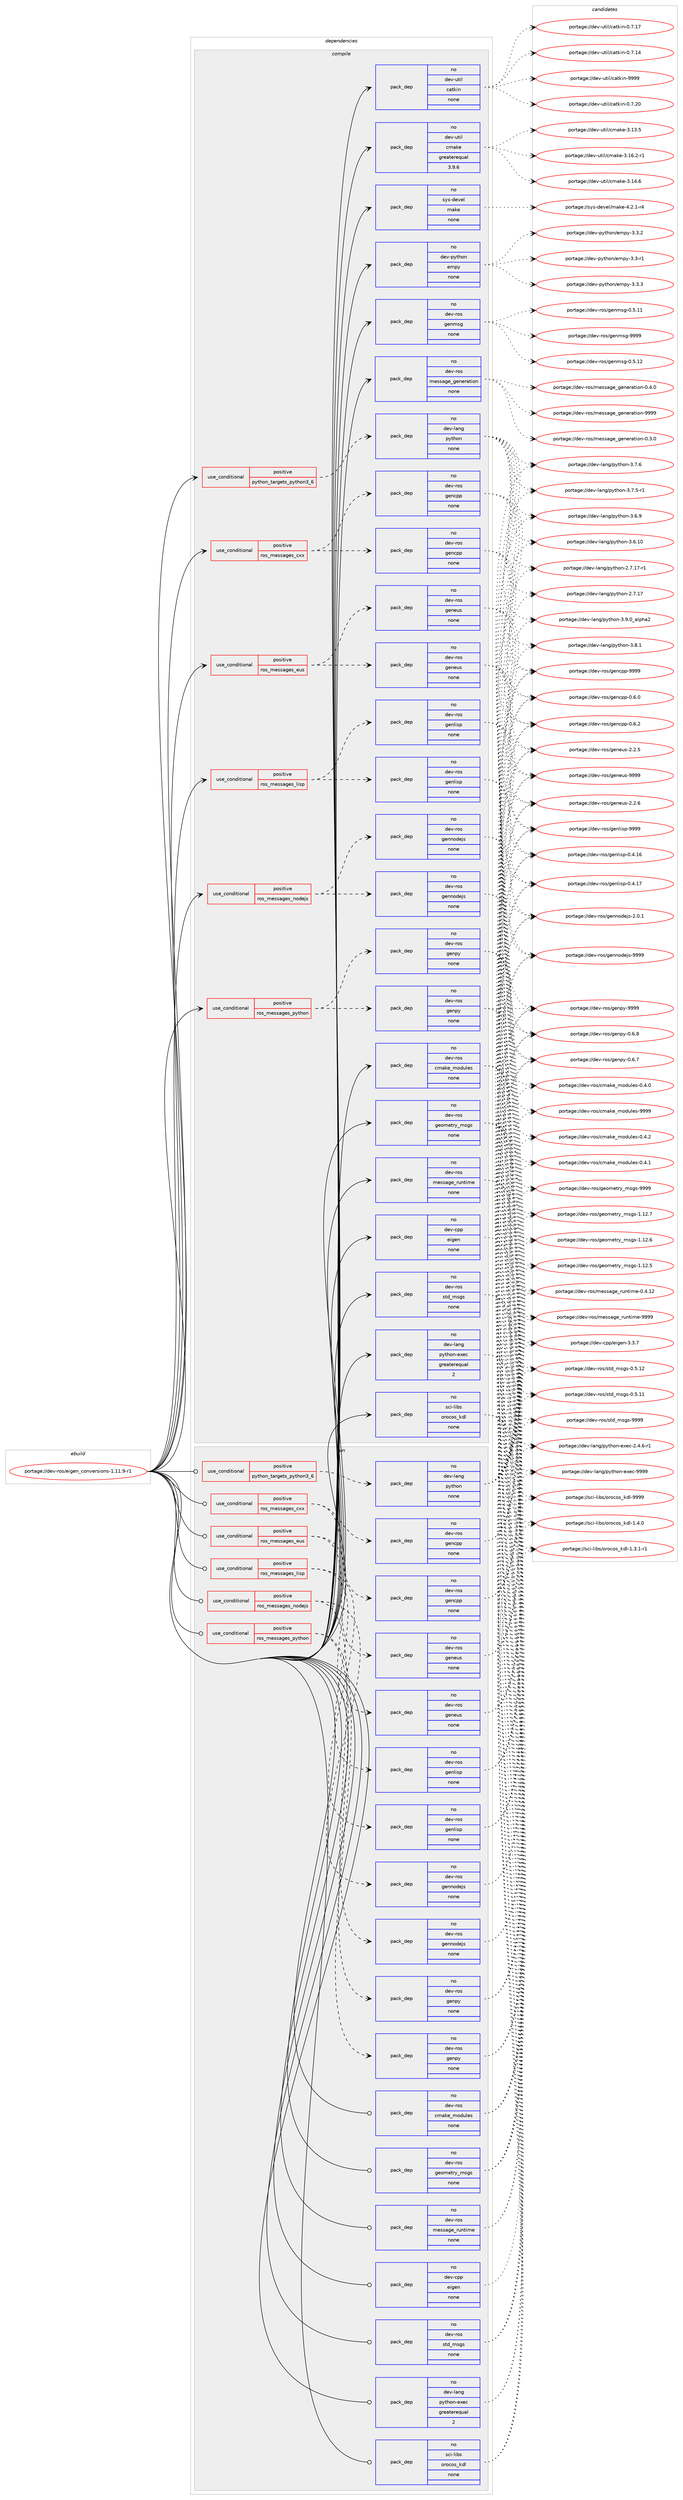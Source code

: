 digraph prolog {

# *************
# Graph options
# *************

newrank=true;
concentrate=true;
compound=true;
graph [rankdir=LR,fontname=Helvetica,fontsize=10,ranksep=1.5];#, ranksep=2.5, nodesep=0.2];
edge  [arrowhead=vee];
node  [fontname=Helvetica,fontsize=10];

# **********
# The ebuild
# **********

subgraph cluster_leftcol {
color=gray;
rank=same;
label=<<i>ebuild</i>>;
id [label="portage://dev-ros/eigen_conversions-1.11.9-r1", color=red, width=4, href="../dev-ros/eigen_conversions-1.11.9-r1.svg"];
}

# ****************
# The dependencies
# ****************

subgraph cluster_midcol {
color=gray;
label=<<i>dependencies</i>>;
subgraph cluster_compile {
fillcolor="#eeeeee";
style=filled;
label=<<i>compile</i>>;
subgraph cond100921 {
dependency405179 [label=<<TABLE BORDER="0" CELLBORDER="1" CELLSPACING="0" CELLPADDING="4"><TR><TD ROWSPAN="3" CELLPADDING="10">use_conditional</TD></TR><TR><TD>positive</TD></TR><TR><TD>python_targets_python3_6</TD></TR></TABLE>>, shape=none, color=red];
subgraph pack299405 {
dependency405180 [label=<<TABLE BORDER="0" CELLBORDER="1" CELLSPACING="0" CELLPADDING="4" WIDTH="220"><TR><TD ROWSPAN="6" CELLPADDING="30">pack_dep</TD></TR><TR><TD WIDTH="110">no</TD></TR><TR><TD>dev-lang</TD></TR><TR><TD>python</TD></TR><TR><TD>none</TD></TR><TR><TD></TD></TR></TABLE>>, shape=none, color=blue];
}
dependency405179:e -> dependency405180:w [weight=20,style="dashed",arrowhead="vee"];
}
id:e -> dependency405179:w [weight=20,style="solid",arrowhead="vee"];
subgraph cond100922 {
dependency405181 [label=<<TABLE BORDER="0" CELLBORDER="1" CELLSPACING="0" CELLPADDING="4"><TR><TD ROWSPAN="3" CELLPADDING="10">use_conditional</TD></TR><TR><TD>positive</TD></TR><TR><TD>ros_messages_cxx</TD></TR></TABLE>>, shape=none, color=red];
subgraph pack299406 {
dependency405182 [label=<<TABLE BORDER="0" CELLBORDER="1" CELLSPACING="0" CELLPADDING="4" WIDTH="220"><TR><TD ROWSPAN="6" CELLPADDING="30">pack_dep</TD></TR><TR><TD WIDTH="110">no</TD></TR><TR><TD>dev-ros</TD></TR><TR><TD>gencpp</TD></TR><TR><TD>none</TD></TR><TR><TD></TD></TR></TABLE>>, shape=none, color=blue];
}
dependency405181:e -> dependency405182:w [weight=20,style="dashed",arrowhead="vee"];
subgraph pack299407 {
dependency405183 [label=<<TABLE BORDER="0" CELLBORDER="1" CELLSPACING="0" CELLPADDING="4" WIDTH="220"><TR><TD ROWSPAN="6" CELLPADDING="30">pack_dep</TD></TR><TR><TD WIDTH="110">no</TD></TR><TR><TD>dev-ros</TD></TR><TR><TD>gencpp</TD></TR><TR><TD>none</TD></TR><TR><TD></TD></TR></TABLE>>, shape=none, color=blue];
}
dependency405181:e -> dependency405183:w [weight=20,style="dashed",arrowhead="vee"];
}
id:e -> dependency405181:w [weight=20,style="solid",arrowhead="vee"];
subgraph cond100923 {
dependency405184 [label=<<TABLE BORDER="0" CELLBORDER="1" CELLSPACING="0" CELLPADDING="4"><TR><TD ROWSPAN="3" CELLPADDING="10">use_conditional</TD></TR><TR><TD>positive</TD></TR><TR><TD>ros_messages_eus</TD></TR></TABLE>>, shape=none, color=red];
subgraph pack299408 {
dependency405185 [label=<<TABLE BORDER="0" CELLBORDER="1" CELLSPACING="0" CELLPADDING="4" WIDTH="220"><TR><TD ROWSPAN="6" CELLPADDING="30">pack_dep</TD></TR><TR><TD WIDTH="110">no</TD></TR><TR><TD>dev-ros</TD></TR><TR><TD>geneus</TD></TR><TR><TD>none</TD></TR><TR><TD></TD></TR></TABLE>>, shape=none, color=blue];
}
dependency405184:e -> dependency405185:w [weight=20,style="dashed",arrowhead="vee"];
subgraph pack299409 {
dependency405186 [label=<<TABLE BORDER="0" CELLBORDER="1" CELLSPACING="0" CELLPADDING="4" WIDTH="220"><TR><TD ROWSPAN="6" CELLPADDING="30">pack_dep</TD></TR><TR><TD WIDTH="110">no</TD></TR><TR><TD>dev-ros</TD></TR><TR><TD>geneus</TD></TR><TR><TD>none</TD></TR><TR><TD></TD></TR></TABLE>>, shape=none, color=blue];
}
dependency405184:e -> dependency405186:w [weight=20,style="dashed",arrowhead="vee"];
}
id:e -> dependency405184:w [weight=20,style="solid",arrowhead="vee"];
subgraph cond100924 {
dependency405187 [label=<<TABLE BORDER="0" CELLBORDER="1" CELLSPACING="0" CELLPADDING="4"><TR><TD ROWSPAN="3" CELLPADDING="10">use_conditional</TD></TR><TR><TD>positive</TD></TR><TR><TD>ros_messages_lisp</TD></TR></TABLE>>, shape=none, color=red];
subgraph pack299410 {
dependency405188 [label=<<TABLE BORDER="0" CELLBORDER="1" CELLSPACING="0" CELLPADDING="4" WIDTH="220"><TR><TD ROWSPAN="6" CELLPADDING="30">pack_dep</TD></TR><TR><TD WIDTH="110">no</TD></TR><TR><TD>dev-ros</TD></TR><TR><TD>genlisp</TD></TR><TR><TD>none</TD></TR><TR><TD></TD></TR></TABLE>>, shape=none, color=blue];
}
dependency405187:e -> dependency405188:w [weight=20,style="dashed",arrowhead="vee"];
subgraph pack299411 {
dependency405189 [label=<<TABLE BORDER="0" CELLBORDER="1" CELLSPACING="0" CELLPADDING="4" WIDTH="220"><TR><TD ROWSPAN="6" CELLPADDING="30">pack_dep</TD></TR><TR><TD WIDTH="110">no</TD></TR><TR><TD>dev-ros</TD></TR><TR><TD>genlisp</TD></TR><TR><TD>none</TD></TR><TR><TD></TD></TR></TABLE>>, shape=none, color=blue];
}
dependency405187:e -> dependency405189:w [weight=20,style="dashed",arrowhead="vee"];
}
id:e -> dependency405187:w [weight=20,style="solid",arrowhead="vee"];
subgraph cond100925 {
dependency405190 [label=<<TABLE BORDER="0" CELLBORDER="1" CELLSPACING="0" CELLPADDING="4"><TR><TD ROWSPAN="3" CELLPADDING="10">use_conditional</TD></TR><TR><TD>positive</TD></TR><TR><TD>ros_messages_nodejs</TD></TR></TABLE>>, shape=none, color=red];
subgraph pack299412 {
dependency405191 [label=<<TABLE BORDER="0" CELLBORDER="1" CELLSPACING="0" CELLPADDING="4" WIDTH="220"><TR><TD ROWSPAN="6" CELLPADDING="30">pack_dep</TD></TR><TR><TD WIDTH="110">no</TD></TR><TR><TD>dev-ros</TD></TR><TR><TD>gennodejs</TD></TR><TR><TD>none</TD></TR><TR><TD></TD></TR></TABLE>>, shape=none, color=blue];
}
dependency405190:e -> dependency405191:w [weight=20,style="dashed",arrowhead="vee"];
subgraph pack299413 {
dependency405192 [label=<<TABLE BORDER="0" CELLBORDER="1" CELLSPACING="0" CELLPADDING="4" WIDTH="220"><TR><TD ROWSPAN="6" CELLPADDING="30">pack_dep</TD></TR><TR><TD WIDTH="110">no</TD></TR><TR><TD>dev-ros</TD></TR><TR><TD>gennodejs</TD></TR><TR><TD>none</TD></TR><TR><TD></TD></TR></TABLE>>, shape=none, color=blue];
}
dependency405190:e -> dependency405192:w [weight=20,style="dashed",arrowhead="vee"];
}
id:e -> dependency405190:w [weight=20,style="solid",arrowhead="vee"];
subgraph cond100926 {
dependency405193 [label=<<TABLE BORDER="0" CELLBORDER="1" CELLSPACING="0" CELLPADDING="4"><TR><TD ROWSPAN="3" CELLPADDING="10">use_conditional</TD></TR><TR><TD>positive</TD></TR><TR><TD>ros_messages_python</TD></TR></TABLE>>, shape=none, color=red];
subgraph pack299414 {
dependency405194 [label=<<TABLE BORDER="0" CELLBORDER="1" CELLSPACING="0" CELLPADDING="4" WIDTH="220"><TR><TD ROWSPAN="6" CELLPADDING="30">pack_dep</TD></TR><TR><TD WIDTH="110">no</TD></TR><TR><TD>dev-ros</TD></TR><TR><TD>genpy</TD></TR><TR><TD>none</TD></TR><TR><TD></TD></TR></TABLE>>, shape=none, color=blue];
}
dependency405193:e -> dependency405194:w [weight=20,style="dashed",arrowhead="vee"];
subgraph pack299415 {
dependency405195 [label=<<TABLE BORDER="0" CELLBORDER="1" CELLSPACING="0" CELLPADDING="4" WIDTH="220"><TR><TD ROWSPAN="6" CELLPADDING="30">pack_dep</TD></TR><TR><TD WIDTH="110">no</TD></TR><TR><TD>dev-ros</TD></TR><TR><TD>genpy</TD></TR><TR><TD>none</TD></TR><TR><TD></TD></TR></TABLE>>, shape=none, color=blue];
}
dependency405193:e -> dependency405195:w [weight=20,style="dashed",arrowhead="vee"];
}
id:e -> dependency405193:w [weight=20,style="solid",arrowhead="vee"];
subgraph pack299416 {
dependency405196 [label=<<TABLE BORDER="0" CELLBORDER="1" CELLSPACING="0" CELLPADDING="4" WIDTH="220"><TR><TD ROWSPAN="6" CELLPADDING="30">pack_dep</TD></TR><TR><TD WIDTH="110">no</TD></TR><TR><TD>dev-cpp</TD></TR><TR><TD>eigen</TD></TR><TR><TD>none</TD></TR><TR><TD></TD></TR></TABLE>>, shape=none, color=blue];
}
id:e -> dependency405196:w [weight=20,style="solid",arrowhead="vee"];
subgraph pack299417 {
dependency405197 [label=<<TABLE BORDER="0" CELLBORDER="1" CELLSPACING="0" CELLPADDING="4" WIDTH="220"><TR><TD ROWSPAN="6" CELLPADDING="30">pack_dep</TD></TR><TR><TD WIDTH="110">no</TD></TR><TR><TD>dev-lang</TD></TR><TR><TD>python-exec</TD></TR><TR><TD>greaterequal</TD></TR><TR><TD>2</TD></TR></TABLE>>, shape=none, color=blue];
}
id:e -> dependency405197:w [weight=20,style="solid",arrowhead="vee"];
subgraph pack299418 {
dependency405198 [label=<<TABLE BORDER="0" CELLBORDER="1" CELLSPACING="0" CELLPADDING="4" WIDTH="220"><TR><TD ROWSPAN="6" CELLPADDING="30">pack_dep</TD></TR><TR><TD WIDTH="110">no</TD></TR><TR><TD>dev-python</TD></TR><TR><TD>empy</TD></TR><TR><TD>none</TD></TR><TR><TD></TD></TR></TABLE>>, shape=none, color=blue];
}
id:e -> dependency405198:w [weight=20,style="solid",arrowhead="vee"];
subgraph pack299419 {
dependency405199 [label=<<TABLE BORDER="0" CELLBORDER="1" CELLSPACING="0" CELLPADDING="4" WIDTH="220"><TR><TD ROWSPAN="6" CELLPADDING="30">pack_dep</TD></TR><TR><TD WIDTH="110">no</TD></TR><TR><TD>dev-ros</TD></TR><TR><TD>cmake_modules</TD></TR><TR><TD>none</TD></TR><TR><TD></TD></TR></TABLE>>, shape=none, color=blue];
}
id:e -> dependency405199:w [weight=20,style="solid",arrowhead="vee"];
subgraph pack299420 {
dependency405200 [label=<<TABLE BORDER="0" CELLBORDER="1" CELLSPACING="0" CELLPADDING="4" WIDTH="220"><TR><TD ROWSPAN="6" CELLPADDING="30">pack_dep</TD></TR><TR><TD WIDTH="110">no</TD></TR><TR><TD>dev-ros</TD></TR><TR><TD>genmsg</TD></TR><TR><TD>none</TD></TR><TR><TD></TD></TR></TABLE>>, shape=none, color=blue];
}
id:e -> dependency405200:w [weight=20,style="solid",arrowhead="vee"];
subgraph pack299421 {
dependency405201 [label=<<TABLE BORDER="0" CELLBORDER="1" CELLSPACING="0" CELLPADDING="4" WIDTH="220"><TR><TD ROWSPAN="6" CELLPADDING="30">pack_dep</TD></TR><TR><TD WIDTH="110">no</TD></TR><TR><TD>dev-ros</TD></TR><TR><TD>geometry_msgs</TD></TR><TR><TD>none</TD></TR><TR><TD></TD></TR></TABLE>>, shape=none, color=blue];
}
id:e -> dependency405201:w [weight=20,style="solid",arrowhead="vee"];
subgraph pack299422 {
dependency405202 [label=<<TABLE BORDER="0" CELLBORDER="1" CELLSPACING="0" CELLPADDING="4" WIDTH="220"><TR><TD ROWSPAN="6" CELLPADDING="30">pack_dep</TD></TR><TR><TD WIDTH="110">no</TD></TR><TR><TD>dev-ros</TD></TR><TR><TD>message_generation</TD></TR><TR><TD>none</TD></TR><TR><TD></TD></TR></TABLE>>, shape=none, color=blue];
}
id:e -> dependency405202:w [weight=20,style="solid",arrowhead="vee"];
subgraph pack299423 {
dependency405203 [label=<<TABLE BORDER="0" CELLBORDER="1" CELLSPACING="0" CELLPADDING="4" WIDTH="220"><TR><TD ROWSPAN="6" CELLPADDING="30">pack_dep</TD></TR><TR><TD WIDTH="110">no</TD></TR><TR><TD>dev-ros</TD></TR><TR><TD>message_runtime</TD></TR><TR><TD>none</TD></TR><TR><TD></TD></TR></TABLE>>, shape=none, color=blue];
}
id:e -> dependency405203:w [weight=20,style="solid",arrowhead="vee"];
subgraph pack299424 {
dependency405204 [label=<<TABLE BORDER="0" CELLBORDER="1" CELLSPACING="0" CELLPADDING="4" WIDTH="220"><TR><TD ROWSPAN="6" CELLPADDING="30">pack_dep</TD></TR><TR><TD WIDTH="110">no</TD></TR><TR><TD>dev-ros</TD></TR><TR><TD>std_msgs</TD></TR><TR><TD>none</TD></TR><TR><TD></TD></TR></TABLE>>, shape=none, color=blue];
}
id:e -> dependency405204:w [weight=20,style="solid",arrowhead="vee"];
subgraph pack299425 {
dependency405205 [label=<<TABLE BORDER="0" CELLBORDER="1" CELLSPACING="0" CELLPADDING="4" WIDTH="220"><TR><TD ROWSPAN="6" CELLPADDING="30">pack_dep</TD></TR><TR><TD WIDTH="110">no</TD></TR><TR><TD>dev-util</TD></TR><TR><TD>catkin</TD></TR><TR><TD>none</TD></TR><TR><TD></TD></TR></TABLE>>, shape=none, color=blue];
}
id:e -> dependency405205:w [weight=20,style="solid",arrowhead="vee"];
subgraph pack299426 {
dependency405206 [label=<<TABLE BORDER="0" CELLBORDER="1" CELLSPACING="0" CELLPADDING="4" WIDTH="220"><TR><TD ROWSPAN="6" CELLPADDING="30">pack_dep</TD></TR><TR><TD WIDTH="110">no</TD></TR><TR><TD>dev-util</TD></TR><TR><TD>cmake</TD></TR><TR><TD>greaterequal</TD></TR><TR><TD>3.9.6</TD></TR></TABLE>>, shape=none, color=blue];
}
id:e -> dependency405206:w [weight=20,style="solid",arrowhead="vee"];
subgraph pack299427 {
dependency405207 [label=<<TABLE BORDER="0" CELLBORDER="1" CELLSPACING="0" CELLPADDING="4" WIDTH="220"><TR><TD ROWSPAN="6" CELLPADDING="30">pack_dep</TD></TR><TR><TD WIDTH="110">no</TD></TR><TR><TD>sci-libs</TD></TR><TR><TD>orocos_kdl</TD></TR><TR><TD>none</TD></TR><TR><TD></TD></TR></TABLE>>, shape=none, color=blue];
}
id:e -> dependency405207:w [weight=20,style="solid",arrowhead="vee"];
subgraph pack299428 {
dependency405208 [label=<<TABLE BORDER="0" CELLBORDER="1" CELLSPACING="0" CELLPADDING="4" WIDTH="220"><TR><TD ROWSPAN="6" CELLPADDING="30">pack_dep</TD></TR><TR><TD WIDTH="110">no</TD></TR><TR><TD>sys-devel</TD></TR><TR><TD>make</TD></TR><TR><TD>none</TD></TR><TR><TD></TD></TR></TABLE>>, shape=none, color=blue];
}
id:e -> dependency405208:w [weight=20,style="solid",arrowhead="vee"];
}
subgraph cluster_compileandrun {
fillcolor="#eeeeee";
style=filled;
label=<<i>compile and run</i>>;
}
subgraph cluster_run {
fillcolor="#eeeeee";
style=filled;
label=<<i>run</i>>;
subgraph cond100927 {
dependency405209 [label=<<TABLE BORDER="0" CELLBORDER="1" CELLSPACING="0" CELLPADDING="4"><TR><TD ROWSPAN="3" CELLPADDING="10">use_conditional</TD></TR><TR><TD>positive</TD></TR><TR><TD>python_targets_python3_6</TD></TR></TABLE>>, shape=none, color=red];
subgraph pack299429 {
dependency405210 [label=<<TABLE BORDER="0" CELLBORDER="1" CELLSPACING="0" CELLPADDING="4" WIDTH="220"><TR><TD ROWSPAN="6" CELLPADDING="30">pack_dep</TD></TR><TR><TD WIDTH="110">no</TD></TR><TR><TD>dev-lang</TD></TR><TR><TD>python</TD></TR><TR><TD>none</TD></TR><TR><TD></TD></TR></TABLE>>, shape=none, color=blue];
}
dependency405209:e -> dependency405210:w [weight=20,style="dashed",arrowhead="vee"];
}
id:e -> dependency405209:w [weight=20,style="solid",arrowhead="odot"];
subgraph cond100928 {
dependency405211 [label=<<TABLE BORDER="0" CELLBORDER="1" CELLSPACING="0" CELLPADDING="4"><TR><TD ROWSPAN="3" CELLPADDING="10">use_conditional</TD></TR><TR><TD>positive</TD></TR><TR><TD>ros_messages_cxx</TD></TR></TABLE>>, shape=none, color=red];
subgraph pack299430 {
dependency405212 [label=<<TABLE BORDER="0" CELLBORDER="1" CELLSPACING="0" CELLPADDING="4" WIDTH="220"><TR><TD ROWSPAN="6" CELLPADDING="30">pack_dep</TD></TR><TR><TD WIDTH="110">no</TD></TR><TR><TD>dev-ros</TD></TR><TR><TD>gencpp</TD></TR><TR><TD>none</TD></TR><TR><TD></TD></TR></TABLE>>, shape=none, color=blue];
}
dependency405211:e -> dependency405212:w [weight=20,style="dashed",arrowhead="vee"];
subgraph pack299431 {
dependency405213 [label=<<TABLE BORDER="0" CELLBORDER="1" CELLSPACING="0" CELLPADDING="4" WIDTH="220"><TR><TD ROWSPAN="6" CELLPADDING="30">pack_dep</TD></TR><TR><TD WIDTH="110">no</TD></TR><TR><TD>dev-ros</TD></TR><TR><TD>gencpp</TD></TR><TR><TD>none</TD></TR><TR><TD></TD></TR></TABLE>>, shape=none, color=blue];
}
dependency405211:e -> dependency405213:w [weight=20,style="dashed",arrowhead="vee"];
}
id:e -> dependency405211:w [weight=20,style="solid",arrowhead="odot"];
subgraph cond100929 {
dependency405214 [label=<<TABLE BORDER="0" CELLBORDER="1" CELLSPACING="0" CELLPADDING="4"><TR><TD ROWSPAN="3" CELLPADDING="10">use_conditional</TD></TR><TR><TD>positive</TD></TR><TR><TD>ros_messages_eus</TD></TR></TABLE>>, shape=none, color=red];
subgraph pack299432 {
dependency405215 [label=<<TABLE BORDER="0" CELLBORDER="1" CELLSPACING="0" CELLPADDING="4" WIDTH="220"><TR><TD ROWSPAN="6" CELLPADDING="30">pack_dep</TD></TR><TR><TD WIDTH="110">no</TD></TR><TR><TD>dev-ros</TD></TR><TR><TD>geneus</TD></TR><TR><TD>none</TD></TR><TR><TD></TD></TR></TABLE>>, shape=none, color=blue];
}
dependency405214:e -> dependency405215:w [weight=20,style="dashed",arrowhead="vee"];
subgraph pack299433 {
dependency405216 [label=<<TABLE BORDER="0" CELLBORDER="1" CELLSPACING="0" CELLPADDING="4" WIDTH="220"><TR><TD ROWSPAN="6" CELLPADDING="30">pack_dep</TD></TR><TR><TD WIDTH="110">no</TD></TR><TR><TD>dev-ros</TD></TR><TR><TD>geneus</TD></TR><TR><TD>none</TD></TR><TR><TD></TD></TR></TABLE>>, shape=none, color=blue];
}
dependency405214:e -> dependency405216:w [weight=20,style="dashed",arrowhead="vee"];
}
id:e -> dependency405214:w [weight=20,style="solid",arrowhead="odot"];
subgraph cond100930 {
dependency405217 [label=<<TABLE BORDER="0" CELLBORDER="1" CELLSPACING="0" CELLPADDING="4"><TR><TD ROWSPAN="3" CELLPADDING="10">use_conditional</TD></TR><TR><TD>positive</TD></TR><TR><TD>ros_messages_lisp</TD></TR></TABLE>>, shape=none, color=red];
subgraph pack299434 {
dependency405218 [label=<<TABLE BORDER="0" CELLBORDER="1" CELLSPACING="0" CELLPADDING="4" WIDTH="220"><TR><TD ROWSPAN="6" CELLPADDING="30">pack_dep</TD></TR><TR><TD WIDTH="110">no</TD></TR><TR><TD>dev-ros</TD></TR><TR><TD>genlisp</TD></TR><TR><TD>none</TD></TR><TR><TD></TD></TR></TABLE>>, shape=none, color=blue];
}
dependency405217:e -> dependency405218:w [weight=20,style="dashed",arrowhead="vee"];
subgraph pack299435 {
dependency405219 [label=<<TABLE BORDER="0" CELLBORDER="1" CELLSPACING="0" CELLPADDING="4" WIDTH="220"><TR><TD ROWSPAN="6" CELLPADDING="30">pack_dep</TD></TR><TR><TD WIDTH="110">no</TD></TR><TR><TD>dev-ros</TD></TR><TR><TD>genlisp</TD></TR><TR><TD>none</TD></TR><TR><TD></TD></TR></TABLE>>, shape=none, color=blue];
}
dependency405217:e -> dependency405219:w [weight=20,style="dashed",arrowhead="vee"];
}
id:e -> dependency405217:w [weight=20,style="solid",arrowhead="odot"];
subgraph cond100931 {
dependency405220 [label=<<TABLE BORDER="0" CELLBORDER="1" CELLSPACING="0" CELLPADDING="4"><TR><TD ROWSPAN="3" CELLPADDING="10">use_conditional</TD></TR><TR><TD>positive</TD></TR><TR><TD>ros_messages_nodejs</TD></TR></TABLE>>, shape=none, color=red];
subgraph pack299436 {
dependency405221 [label=<<TABLE BORDER="0" CELLBORDER="1" CELLSPACING="0" CELLPADDING="4" WIDTH="220"><TR><TD ROWSPAN="6" CELLPADDING="30">pack_dep</TD></TR><TR><TD WIDTH="110">no</TD></TR><TR><TD>dev-ros</TD></TR><TR><TD>gennodejs</TD></TR><TR><TD>none</TD></TR><TR><TD></TD></TR></TABLE>>, shape=none, color=blue];
}
dependency405220:e -> dependency405221:w [weight=20,style="dashed",arrowhead="vee"];
subgraph pack299437 {
dependency405222 [label=<<TABLE BORDER="0" CELLBORDER="1" CELLSPACING="0" CELLPADDING="4" WIDTH="220"><TR><TD ROWSPAN="6" CELLPADDING="30">pack_dep</TD></TR><TR><TD WIDTH="110">no</TD></TR><TR><TD>dev-ros</TD></TR><TR><TD>gennodejs</TD></TR><TR><TD>none</TD></TR><TR><TD></TD></TR></TABLE>>, shape=none, color=blue];
}
dependency405220:e -> dependency405222:w [weight=20,style="dashed",arrowhead="vee"];
}
id:e -> dependency405220:w [weight=20,style="solid",arrowhead="odot"];
subgraph cond100932 {
dependency405223 [label=<<TABLE BORDER="0" CELLBORDER="1" CELLSPACING="0" CELLPADDING="4"><TR><TD ROWSPAN="3" CELLPADDING="10">use_conditional</TD></TR><TR><TD>positive</TD></TR><TR><TD>ros_messages_python</TD></TR></TABLE>>, shape=none, color=red];
subgraph pack299438 {
dependency405224 [label=<<TABLE BORDER="0" CELLBORDER="1" CELLSPACING="0" CELLPADDING="4" WIDTH="220"><TR><TD ROWSPAN="6" CELLPADDING="30">pack_dep</TD></TR><TR><TD WIDTH="110">no</TD></TR><TR><TD>dev-ros</TD></TR><TR><TD>genpy</TD></TR><TR><TD>none</TD></TR><TR><TD></TD></TR></TABLE>>, shape=none, color=blue];
}
dependency405223:e -> dependency405224:w [weight=20,style="dashed",arrowhead="vee"];
subgraph pack299439 {
dependency405225 [label=<<TABLE BORDER="0" CELLBORDER="1" CELLSPACING="0" CELLPADDING="4" WIDTH="220"><TR><TD ROWSPAN="6" CELLPADDING="30">pack_dep</TD></TR><TR><TD WIDTH="110">no</TD></TR><TR><TD>dev-ros</TD></TR><TR><TD>genpy</TD></TR><TR><TD>none</TD></TR><TR><TD></TD></TR></TABLE>>, shape=none, color=blue];
}
dependency405223:e -> dependency405225:w [weight=20,style="dashed",arrowhead="vee"];
}
id:e -> dependency405223:w [weight=20,style="solid",arrowhead="odot"];
subgraph pack299440 {
dependency405226 [label=<<TABLE BORDER="0" CELLBORDER="1" CELLSPACING="0" CELLPADDING="4" WIDTH="220"><TR><TD ROWSPAN="6" CELLPADDING="30">pack_dep</TD></TR><TR><TD WIDTH="110">no</TD></TR><TR><TD>dev-cpp</TD></TR><TR><TD>eigen</TD></TR><TR><TD>none</TD></TR><TR><TD></TD></TR></TABLE>>, shape=none, color=blue];
}
id:e -> dependency405226:w [weight=20,style="solid",arrowhead="odot"];
subgraph pack299441 {
dependency405227 [label=<<TABLE BORDER="0" CELLBORDER="1" CELLSPACING="0" CELLPADDING="4" WIDTH="220"><TR><TD ROWSPAN="6" CELLPADDING="30">pack_dep</TD></TR><TR><TD WIDTH="110">no</TD></TR><TR><TD>dev-lang</TD></TR><TR><TD>python-exec</TD></TR><TR><TD>greaterequal</TD></TR><TR><TD>2</TD></TR></TABLE>>, shape=none, color=blue];
}
id:e -> dependency405227:w [weight=20,style="solid",arrowhead="odot"];
subgraph pack299442 {
dependency405228 [label=<<TABLE BORDER="0" CELLBORDER="1" CELLSPACING="0" CELLPADDING="4" WIDTH="220"><TR><TD ROWSPAN="6" CELLPADDING="30">pack_dep</TD></TR><TR><TD WIDTH="110">no</TD></TR><TR><TD>dev-ros</TD></TR><TR><TD>cmake_modules</TD></TR><TR><TD>none</TD></TR><TR><TD></TD></TR></TABLE>>, shape=none, color=blue];
}
id:e -> dependency405228:w [weight=20,style="solid",arrowhead="odot"];
subgraph pack299443 {
dependency405229 [label=<<TABLE BORDER="0" CELLBORDER="1" CELLSPACING="0" CELLPADDING="4" WIDTH="220"><TR><TD ROWSPAN="6" CELLPADDING="30">pack_dep</TD></TR><TR><TD WIDTH="110">no</TD></TR><TR><TD>dev-ros</TD></TR><TR><TD>geometry_msgs</TD></TR><TR><TD>none</TD></TR><TR><TD></TD></TR></TABLE>>, shape=none, color=blue];
}
id:e -> dependency405229:w [weight=20,style="solid",arrowhead="odot"];
subgraph pack299444 {
dependency405230 [label=<<TABLE BORDER="0" CELLBORDER="1" CELLSPACING="0" CELLPADDING="4" WIDTH="220"><TR><TD ROWSPAN="6" CELLPADDING="30">pack_dep</TD></TR><TR><TD WIDTH="110">no</TD></TR><TR><TD>dev-ros</TD></TR><TR><TD>message_runtime</TD></TR><TR><TD>none</TD></TR><TR><TD></TD></TR></TABLE>>, shape=none, color=blue];
}
id:e -> dependency405230:w [weight=20,style="solid",arrowhead="odot"];
subgraph pack299445 {
dependency405231 [label=<<TABLE BORDER="0" CELLBORDER="1" CELLSPACING="0" CELLPADDING="4" WIDTH="220"><TR><TD ROWSPAN="6" CELLPADDING="30">pack_dep</TD></TR><TR><TD WIDTH="110">no</TD></TR><TR><TD>dev-ros</TD></TR><TR><TD>std_msgs</TD></TR><TR><TD>none</TD></TR><TR><TD></TD></TR></TABLE>>, shape=none, color=blue];
}
id:e -> dependency405231:w [weight=20,style="solid",arrowhead="odot"];
subgraph pack299446 {
dependency405232 [label=<<TABLE BORDER="0" CELLBORDER="1" CELLSPACING="0" CELLPADDING="4" WIDTH="220"><TR><TD ROWSPAN="6" CELLPADDING="30">pack_dep</TD></TR><TR><TD WIDTH="110">no</TD></TR><TR><TD>sci-libs</TD></TR><TR><TD>orocos_kdl</TD></TR><TR><TD>none</TD></TR><TR><TD></TD></TR></TABLE>>, shape=none, color=blue];
}
id:e -> dependency405232:w [weight=20,style="solid",arrowhead="odot"];
}
}

# **************
# The candidates
# **************

subgraph cluster_choices {
rank=same;
color=gray;
label=<<i>candidates</i>>;

subgraph choice299405 {
color=black;
nodesep=1;
choice10010111845108971101034711212111610411111045514657464895971081121049750 [label="portage://dev-lang/python-3.9.0_alpha2", color=red, width=4,href="../dev-lang/python-3.9.0_alpha2.svg"];
choice100101118451089711010347112121116104111110455146564649 [label="portage://dev-lang/python-3.8.1", color=red, width=4,href="../dev-lang/python-3.8.1.svg"];
choice100101118451089711010347112121116104111110455146554654 [label="portage://dev-lang/python-3.7.6", color=red, width=4,href="../dev-lang/python-3.7.6.svg"];
choice1001011184510897110103471121211161041111104551465546534511449 [label="portage://dev-lang/python-3.7.5-r1", color=red, width=4,href="../dev-lang/python-3.7.5-r1.svg"];
choice100101118451089711010347112121116104111110455146544657 [label="portage://dev-lang/python-3.6.9", color=red, width=4,href="../dev-lang/python-3.6.9.svg"];
choice10010111845108971101034711212111610411111045514654464948 [label="portage://dev-lang/python-3.6.10", color=red, width=4,href="../dev-lang/python-3.6.10.svg"];
choice100101118451089711010347112121116104111110455046554649554511449 [label="portage://dev-lang/python-2.7.17-r1", color=red, width=4,href="../dev-lang/python-2.7.17-r1.svg"];
choice10010111845108971101034711212111610411111045504655464955 [label="portage://dev-lang/python-2.7.17", color=red, width=4,href="../dev-lang/python-2.7.17.svg"];
dependency405180:e -> choice10010111845108971101034711212111610411111045514657464895971081121049750:w [style=dotted,weight="100"];
dependency405180:e -> choice100101118451089711010347112121116104111110455146564649:w [style=dotted,weight="100"];
dependency405180:e -> choice100101118451089711010347112121116104111110455146554654:w [style=dotted,weight="100"];
dependency405180:e -> choice1001011184510897110103471121211161041111104551465546534511449:w [style=dotted,weight="100"];
dependency405180:e -> choice100101118451089711010347112121116104111110455146544657:w [style=dotted,weight="100"];
dependency405180:e -> choice10010111845108971101034711212111610411111045514654464948:w [style=dotted,weight="100"];
dependency405180:e -> choice100101118451089711010347112121116104111110455046554649554511449:w [style=dotted,weight="100"];
dependency405180:e -> choice10010111845108971101034711212111610411111045504655464955:w [style=dotted,weight="100"];
}
subgraph choice299406 {
color=black;
nodesep=1;
choice1001011184511411111547103101110991121124557575757 [label="portage://dev-ros/gencpp-9999", color=red, width=4,href="../dev-ros/gencpp-9999.svg"];
choice100101118451141111154710310111099112112454846544650 [label="portage://dev-ros/gencpp-0.6.2", color=red, width=4,href="../dev-ros/gencpp-0.6.2.svg"];
choice100101118451141111154710310111099112112454846544648 [label="portage://dev-ros/gencpp-0.6.0", color=red, width=4,href="../dev-ros/gencpp-0.6.0.svg"];
dependency405182:e -> choice1001011184511411111547103101110991121124557575757:w [style=dotted,weight="100"];
dependency405182:e -> choice100101118451141111154710310111099112112454846544650:w [style=dotted,weight="100"];
dependency405182:e -> choice100101118451141111154710310111099112112454846544648:w [style=dotted,weight="100"];
}
subgraph choice299407 {
color=black;
nodesep=1;
choice1001011184511411111547103101110991121124557575757 [label="portage://dev-ros/gencpp-9999", color=red, width=4,href="../dev-ros/gencpp-9999.svg"];
choice100101118451141111154710310111099112112454846544650 [label="portage://dev-ros/gencpp-0.6.2", color=red, width=4,href="../dev-ros/gencpp-0.6.2.svg"];
choice100101118451141111154710310111099112112454846544648 [label="portage://dev-ros/gencpp-0.6.0", color=red, width=4,href="../dev-ros/gencpp-0.6.0.svg"];
dependency405183:e -> choice1001011184511411111547103101110991121124557575757:w [style=dotted,weight="100"];
dependency405183:e -> choice100101118451141111154710310111099112112454846544650:w [style=dotted,weight="100"];
dependency405183:e -> choice100101118451141111154710310111099112112454846544648:w [style=dotted,weight="100"];
}
subgraph choice299408 {
color=black;
nodesep=1;
choice10010111845114111115471031011101011171154557575757 [label="portage://dev-ros/geneus-9999", color=red, width=4,href="../dev-ros/geneus-9999.svg"];
choice1001011184511411111547103101110101117115455046504654 [label="portage://dev-ros/geneus-2.2.6", color=red, width=4,href="../dev-ros/geneus-2.2.6.svg"];
choice1001011184511411111547103101110101117115455046504653 [label="portage://dev-ros/geneus-2.2.5", color=red, width=4,href="../dev-ros/geneus-2.2.5.svg"];
dependency405185:e -> choice10010111845114111115471031011101011171154557575757:w [style=dotted,weight="100"];
dependency405185:e -> choice1001011184511411111547103101110101117115455046504654:w [style=dotted,weight="100"];
dependency405185:e -> choice1001011184511411111547103101110101117115455046504653:w [style=dotted,weight="100"];
}
subgraph choice299409 {
color=black;
nodesep=1;
choice10010111845114111115471031011101011171154557575757 [label="portage://dev-ros/geneus-9999", color=red, width=4,href="../dev-ros/geneus-9999.svg"];
choice1001011184511411111547103101110101117115455046504654 [label="portage://dev-ros/geneus-2.2.6", color=red, width=4,href="../dev-ros/geneus-2.2.6.svg"];
choice1001011184511411111547103101110101117115455046504653 [label="portage://dev-ros/geneus-2.2.5", color=red, width=4,href="../dev-ros/geneus-2.2.5.svg"];
dependency405186:e -> choice10010111845114111115471031011101011171154557575757:w [style=dotted,weight="100"];
dependency405186:e -> choice1001011184511411111547103101110101117115455046504654:w [style=dotted,weight="100"];
dependency405186:e -> choice1001011184511411111547103101110101117115455046504653:w [style=dotted,weight="100"];
}
subgraph choice299410 {
color=black;
nodesep=1;
choice10010111845114111115471031011101081051151124557575757 [label="portage://dev-ros/genlisp-9999", color=red, width=4,href="../dev-ros/genlisp-9999.svg"];
choice100101118451141111154710310111010810511511245484652464955 [label="portage://dev-ros/genlisp-0.4.17", color=red, width=4,href="../dev-ros/genlisp-0.4.17.svg"];
choice100101118451141111154710310111010810511511245484652464954 [label="portage://dev-ros/genlisp-0.4.16", color=red, width=4,href="../dev-ros/genlisp-0.4.16.svg"];
dependency405188:e -> choice10010111845114111115471031011101081051151124557575757:w [style=dotted,weight="100"];
dependency405188:e -> choice100101118451141111154710310111010810511511245484652464955:w [style=dotted,weight="100"];
dependency405188:e -> choice100101118451141111154710310111010810511511245484652464954:w [style=dotted,weight="100"];
}
subgraph choice299411 {
color=black;
nodesep=1;
choice10010111845114111115471031011101081051151124557575757 [label="portage://dev-ros/genlisp-9999", color=red, width=4,href="../dev-ros/genlisp-9999.svg"];
choice100101118451141111154710310111010810511511245484652464955 [label="portage://dev-ros/genlisp-0.4.17", color=red, width=4,href="../dev-ros/genlisp-0.4.17.svg"];
choice100101118451141111154710310111010810511511245484652464954 [label="portage://dev-ros/genlisp-0.4.16", color=red, width=4,href="../dev-ros/genlisp-0.4.16.svg"];
dependency405189:e -> choice10010111845114111115471031011101081051151124557575757:w [style=dotted,weight="100"];
dependency405189:e -> choice100101118451141111154710310111010810511511245484652464955:w [style=dotted,weight="100"];
dependency405189:e -> choice100101118451141111154710310111010810511511245484652464954:w [style=dotted,weight="100"];
}
subgraph choice299412 {
color=black;
nodesep=1;
choice10010111845114111115471031011101101111001011061154557575757 [label="portage://dev-ros/gennodejs-9999", color=red, width=4,href="../dev-ros/gennodejs-9999.svg"];
choice1001011184511411111547103101110110111100101106115455046484649 [label="portage://dev-ros/gennodejs-2.0.1", color=red, width=4,href="../dev-ros/gennodejs-2.0.1.svg"];
dependency405191:e -> choice10010111845114111115471031011101101111001011061154557575757:w [style=dotted,weight="100"];
dependency405191:e -> choice1001011184511411111547103101110110111100101106115455046484649:w [style=dotted,weight="100"];
}
subgraph choice299413 {
color=black;
nodesep=1;
choice10010111845114111115471031011101101111001011061154557575757 [label="portage://dev-ros/gennodejs-9999", color=red, width=4,href="../dev-ros/gennodejs-9999.svg"];
choice1001011184511411111547103101110110111100101106115455046484649 [label="portage://dev-ros/gennodejs-2.0.1", color=red, width=4,href="../dev-ros/gennodejs-2.0.1.svg"];
dependency405192:e -> choice10010111845114111115471031011101101111001011061154557575757:w [style=dotted,weight="100"];
dependency405192:e -> choice1001011184511411111547103101110110111100101106115455046484649:w [style=dotted,weight="100"];
}
subgraph choice299414 {
color=black;
nodesep=1;
choice10010111845114111115471031011101121214557575757 [label="portage://dev-ros/genpy-9999", color=red, width=4,href="../dev-ros/genpy-9999.svg"];
choice1001011184511411111547103101110112121454846544656 [label="portage://dev-ros/genpy-0.6.8", color=red, width=4,href="../dev-ros/genpy-0.6.8.svg"];
choice1001011184511411111547103101110112121454846544655 [label="portage://dev-ros/genpy-0.6.7", color=red, width=4,href="../dev-ros/genpy-0.6.7.svg"];
dependency405194:e -> choice10010111845114111115471031011101121214557575757:w [style=dotted,weight="100"];
dependency405194:e -> choice1001011184511411111547103101110112121454846544656:w [style=dotted,weight="100"];
dependency405194:e -> choice1001011184511411111547103101110112121454846544655:w [style=dotted,weight="100"];
}
subgraph choice299415 {
color=black;
nodesep=1;
choice10010111845114111115471031011101121214557575757 [label="portage://dev-ros/genpy-9999", color=red, width=4,href="../dev-ros/genpy-9999.svg"];
choice1001011184511411111547103101110112121454846544656 [label="portage://dev-ros/genpy-0.6.8", color=red, width=4,href="../dev-ros/genpy-0.6.8.svg"];
choice1001011184511411111547103101110112121454846544655 [label="portage://dev-ros/genpy-0.6.7", color=red, width=4,href="../dev-ros/genpy-0.6.7.svg"];
dependency405195:e -> choice10010111845114111115471031011101121214557575757:w [style=dotted,weight="100"];
dependency405195:e -> choice1001011184511411111547103101110112121454846544656:w [style=dotted,weight="100"];
dependency405195:e -> choice1001011184511411111547103101110112121454846544655:w [style=dotted,weight="100"];
}
subgraph choice299416 {
color=black;
nodesep=1;
choice100101118459911211247101105103101110455146514655 [label="portage://dev-cpp/eigen-3.3.7", color=red, width=4,href="../dev-cpp/eigen-3.3.7.svg"];
dependency405196:e -> choice100101118459911211247101105103101110455146514655:w [style=dotted,weight="100"];
}
subgraph choice299417 {
color=black;
nodesep=1;
choice10010111845108971101034711212111610411111045101120101994557575757 [label="portage://dev-lang/python-exec-9999", color=red, width=4,href="../dev-lang/python-exec-9999.svg"];
choice10010111845108971101034711212111610411111045101120101994550465246544511449 [label="portage://dev-lang/python-exec-2.4.6-r1", color=red, width=4,href="../dev-lang/python-exec-2.4.6-r1.svg"];
dependency405197:e -> choice10010111845108971101034711212111610411111045101120101994557575757:w [style=dotted,weight="100"];
dependency405197:e -> choice10010111845108971101034711212111610411111045101120101994550465246544511449:w [style=dotted,weight="100"];
}
subgraph choice299418 {
color=black;
nodesep=1;
choice1001011184511212111610411111047101109112121455146514651 [label="portage://dev-python/empy-3.3.3", color=red, width=4,href="../dev-python/empy-3.3.3.svg"];
choice1001011184511212111610411111047101109112121455146514650 [label="portage://dev-python/empy-3.3.2", color=red, width=4,href="../dev-python/empy-3.3.2.svg"];
choice1001011184511212111610411111047101109112121455146514511449 [label="portage://dev-python/empy-3.3-r1", color=red, width=4,href="../dev-python/empy-3.3-r1.svg"];
dependency405198:e -> choice1001011184511212111610411111047101109112121455146514651:w [style=dotted,weight="100"];
dependency405198:e -> choice1001011184511212111610411111047101109112121455146514650:w [style=dotted,weight="100"];
dependency405198:e -> choice1001011184511212111610411111047101109112121455146514511449:w [style=dotted,weight="100"];
}
subgraph choice299419 {
color=black;
nodesep=1;
choice10010111845114111115479910997107101951091111001171081011154557575757 [label="portage://dev-ros/cmake_modules-9999", color=red, width=4,href="../dev-ros/cmake_modules-9999.svg"];
choice1001011184511411111547991099710710195109111100117108101115454846524650 [label="portage://dev-ros/cmake_modules-0.4.2", color=red, width=4,href="../dev-ros/cmake_modules-0.4.2.svg"];
choice1001011184511411111547991099710710195109111100117108101115454846524649 [label="portage://dev-ros/cmake_modules-0.4.1", color=red, width=4,href="../dev-ros/cmake_modules-0.4.1.svg"];
choice1001011184511411111547991099710710195109111100117108101115454846524648 [label="portage://dev-ros/cmake_modules-0.4.0", color=red, width=4,href="../dev-ros/cmake_modules-0.4.0.svg"];
dependency405199:e -> choice10010111845114111115479910997107101951091111001171081011154557575757:w [style=dotted,weight="100"];
dependency405199:e -> choice1001011184511411111547991099710710195109111100117108101115454846524650:w [style=dotted,weight="100"];
dependency405199:e -> choice1001011184511411111547991099710710195109111100117108101115454846524649:w [style=dotted,weight="100"];
dependency405199:e -> choice1001011184511411111547991099710710195109111100117108101115454846524648:w [style=dotted,weight="100"];
}
subgraph choice299420 {
color=black;
nodesep=1;
choice10010111845114111115471031011101091151034557575757 [label="portage://dev-ros/genmsg-9999", color=red, width=4,href="../dev-ros/genmsg-9999.svg"];
choice100101118451141111154710310111010911510345484653464950 [label="portage://dev-ros/genmsg-0.5.12", color=red, width=4,href="../dev-ros/genmsg-0.5.12.svg"];
choice100101118451141111154710310111010911510345484653464949 [label="portage://dev-ros/genmsg-0.5.11", color=red, width=4,href="../dev-ros/genmsg-0.5.11.svg"];
dependency405200:e -> choice10010111845114111115471031011101091151034557575757:w [style=dotted,weight="100"];
dependency405200:e -> choice100101118451141111154710310111010911510345484653464950:w [style=dotted,weight="100"];
dependency405200:e -> choice100101118451141111154710310111010911510345484653464949:w [style=dotted,weight="100"];
}
subgraph choice299421 {
color=black;
nodesep=1;
choice1001011184511411111547103101111109101116114121951091151031154557575757 [label="portage://dev-ros/geometry_msgs-9999", color=red, width=4,href="../dev-ros/geometry_msgs-9999.svg"];
choice10010111845114111115471031011111091011161141219510911510311545494649504655 [label="portage://dev-ros/geometry_msgs-1.12.7", color=red, width=4,href="../dev-ros/geometry_msgs-1.12.7.svg"];
choice10010111845114111115471031011111091011161141219510911510311545494649504654 [label="portage://dev-ros/geometry_msgs-1.12.6", color=red, width=4,href="../dev-ros/geometry_msgs-1.12.6.svg"];
choice10010111845114111115471031011111091011161141219510911510311545494649504653 [label="portage://dev-ros/geometry_msgs-1.12.5", color=red, width=4,href="../dev-ros/geometry_msgs-1.12.5.svg"];
dependency405201:e -> choice1001011184511411111547103101111109101116114121951091151031154557575757:w [style=dotted,weight="100"];
dependency405201:e -> choice10010111845114111115471031011111091011161141219510911510311545494649504655:w [style=dotted,weight="100"];
dependency405201:e -> choice10010111845114111115471031011111091011161141219510911510311545494649504654:w [style=dotted,weight="100"];
dependency405201:e -> choice10010111845114111115471031011111091011161141219510911510311545494649504653:w [style=dotted,weight="100"];
}
subgraph choice299422 {
color=black;
nodesep=1;
choice10010111845114111115471091011151159710310195103101110101114971161051111104557575757 [label="portage://dev-ros/message_generation-9999", color=red, width=4,href="../dev-ros/message_generation-9999.svg"];
choice1001011184511411111547109101115115971031019510310111010111497116105111110454846524648 [label="portage://dev-ros/message_generation-0.4.0", color=red, width=4,href="../dev-ros/message_generation-0.4.0.svg"];
choice1001011184511411111547109101115115971031019510310111010111497116105111110454846514648 [label="portage://dev-ros/message_generation-0.3.0", color=red, width=4,href="../dev-ros/message_generation-0.3.0.svg"];
dependency405202:e -> choice10010111845114111115471091011151159710310195103101110101114971161051111104557575757:w [style=dotted,weight="100"];
dependency405202:e -> choice1001011184511411111547109101115115971031019510310111010111497116105111110454846524648:w [style=dotted,weight="100"];
dependency405202:e -> choice1001011184511411111547109101115115971031019510310111010111497116105111110454846514648:w [style=dotted,weight="100"];
}
subgraph choice299423 {
color=black;
nodesep=1;
choice100101118451141111154710910111511597103101951141171101161051091014557575757 [label="portage://dev-ros/message_runtime-9999", color=red, width=4,href="../dev-ros/message_runtime-9999.svg"];
choice1001011184511411111547109101115115971031019511411711011610510910145484652464950 [label="portage://dev-ros/message_runtime-0.4.12", color=red, width=4,href="../dev-ros/message_runtime-0.4.12.svg"];
dependency405203:e -> choice100101118451141111154710910111511597103101951141171101161051091014557575757:w [style=dotted,weight="100"];
dependency405203:e -> choice1001011184511411111547109101115115971031019511411711011610510910145484652464950:w [style=dotted,weight="100"];
}
subgraph choice299424 {
color=black;
nodesep=1;
choice1001011184511411111547115116100951091151031154557575757 [label="portage://dev-ros/std_msgs-9999", color=red, width=4,href="../dev-ros/std_msgs-9999.svg"];
choice10010111845114111115471151161009510911510311545484653464950 [label="portage://dev-ros/std_msgs-0.5.12", color=red, width=4,href="../dev-ros/std_msgs-0.5.12.svg"];
choice10010111845114111115471151161009510911510311545484653464949 [label="portage://dev-ros/std_msgs-0.5.11", color=red, width=4,href="../dev-ros/std_msgs-0.5.11.svg"];
dependency405204:e -> choice1001011184511411111547115116100951091151031154557575757:w [style=dotted,weight="100"];
dependency405204:e -> choice10010111845114111115471151161009510911510311545484653464950:w [style=dotted,weight="100"];
dependency405204:e -> choice10010111845114111115471151161009510911510311545484653464949:w [style=dotted,weight="100"];
}
subgraph choice299425 {
color=black;
nodesep=1;
choice100101118451171161051084799971161071051104557575757 [label="portage://dev-util/catkin-9999", color=red, width=4,href="../dev-util/catkin-9999.svg"];
choice1001011184511711610510847999711610710511045484655465048 [label="portage://dev-util/catkin-0.7.20", color=red, width=4,href="../dev-util/catkin-0.7.20.svg"];
choice1001011184511711610510847999711610710511045484655464955 [label="portage://dev-util/catkin-0.7.17", color=red, width=4,href="../dev-util/catkin-0.7.17.svg"];
choice1001011184511711610510847999711610710511045484655464952 [label="portage://dev-util/catkin-0.7.14", color=red, width=4,href="../dev-util/catkin-0.7.14.svg"];
dependency405205:e -> choice100101118451171161051084799971161071051104557575757:w [style=dotted,weight="100"];
dependency405205:e -> choice1001011184511711610510847999711610710511045484655465048:w [style=dotted,weight="100"];
dependency405205:e -> choice1001011184511711610510847999711610710511045484655464955:w [style=dotted,weight="100"];
dependency405205:e -> choice1001011184511711610510847999711610710511045484655464952:w [style=dotted,weight="100"];
}
subgraph choice299426 {
color=black;
nodesep=1;
choice10010111845117116105108479910997107101455146495446504511449 [label="portage://dev-util/cmake-3.16.2-r1", color=red, width=4,href="../dev-util/cmake-3.16.2-r1.svg"];
choice1001011184511711610510847991099710710145514649524654 [label="portage://dev-util/cmake-3.14.6", color=red, width=4,href="../dev-util/cmake-3.14.6.svg"];
choice1001011184511711610510847991099710710145514649514653 [label="portage://dev-util/cmake-3.13.5", color=red, width=4,href="../dev-util/cmake-3.13.5.svg"];
dependency405206:e -> choice10010111845117116105108479910997107101455146495446504511449:w [style=dotted,weight="100"];
dependency405206:e -> choice1001011184511711610510847991099710710145514649524654:w [style=dotted,weight="100"];
dependency405206:e -> choice1001011184511711610510847991099710710145514649514653:w [style=dotted,weight="100"];
}
subgraph choice299427 {
color=black;
nodesep=1;
choice1159910545108105981154711111411199111115951071001084557575757 [label="portage://sci-libs/orocos_kdl-9999", color=red, width=4,href="../sci-libs/orocos_kdl-9999.svg"];
choice115991054510810598115471111141119911111595107100108454946524648 [label="portage://sci-libs/orocos_kdl-1.4.0", color=red, width=4,href="../sci-libs/orocos_kdl-1.4.0.svg"];
choice1159910545108105981154711111411199111115951071001084549465146494511449 [label="portage://sci-libs/orocos_kdl-1.3.1-r1", color=red, width=4,href="../sci-libs/orocos_kdl-1.3.1-r1.svg"];
dependency405207:e -> choice1159910545108105981154711111411199111115951071001084557575757:w [style=dotted,weight="100"];
dependency405207:e -> choice115991054510810598115471111141119911111595107100108454946524648:w [style=dotted,weight="100"];
dependency405207:e -> choice1159910545108105981154711111411199111115951071001084549465146494511449:w [style=dotted,weight="100"];
}
subgraph choice299428 {
color=black;
nodesep=1;
choice1151211154510010111810110847109971071014552465046494511452 [label="portage://sys-devel/make-4.2.1-r4", color=red, width=4,href="../sys-devel/make-4.2.1-r4.svg"];
dependency405208:e -> choice1151211154510010111810110847109971071014552465046494511452:w [style=dotted,weight="100"];
}
subgraph choice299429 {
color=black;
nodesep=1;
choice10010111845108971101034711212111610411111045514657464895971081121049750 [label="portage://dev-lang/python-3.9.0_alpha2", color=red, width=4,href="../dev-lang/python-3.9.0_alpha2.svg"];
choice100101118451089711010347112121116104111110455146564649 [label="portage://dev-lang/python-3.8.1", color=red, width=4,href="../dev-lang/python-3.8.1.svg"];
choice100101118451089711010347112121116104111110455146554654 [label="portage://dev-lang/python-3.7.6", color=red, width=4,href="../dev-lang/python-3.7.6.svg"];
choice1001011184510897110103471121211161041111104551465546534511449 [label="portage://dev-lang/python-3.7.5-r1", color=red, width=4,href="../dev-lang/python-3.7.5-r1.svg"];
choice100101118451089711010347112121116104111110455146544657 [label="portage://dev-lang/python-3.6.9", color=red, width=4,href="../dev-lang/python-3.6.9.svg"];
choice10010111845108971101034711212111610411111045514654464948 [label="portage://dev-lang/python-3.6.10", color=red, width=4,href="../dev-lang/python-3.6.10.svg"];
choice100101118451089711010347112121116104111110455046554649554511449 [label="portage://dev-lang/python-2.7.17-r1", color=red, width=4,href="../dev-lang/python-2.7.17-r1.svg"];
choice10010111845108971101034711212111610411111045504655464955 [label="portage://dev-lang/python-2.7.17", color=red, width=4,href="../dev-lang/python-2.7.17.svg"];
dependency405210:e -> choice10010111845108971101034711212111610411111045514657464895971081121049750:w [style=dotted,weight="100"];
dependency405210:e -> choice100101118451089711010347112121116104111110455146564649:w [style=dotted,weight="100"];
dependency405210:e -> choice100101118451089711010347112121116104111110455146554654:w [style=dotted,weight="100"];
dependency405210:e -> choice1001011184510897110103471121211161041111104551465546534511449:w [style=dotted,weight="100"];
dependency405210:e -> choice100101118451089711010347112121116104111110455146544657:w [style=dotted,weight="100"];
dependency405210:e -> choice10010111845108971101034711212111610411111045514654464948:w [style=dotted,weight="100"];
dependency405210:e -> choice100101118451089711010347112121116104111110455046554649554511449:w [style=dotted,weight="100"];
dependency405210:e -> choice10010111845108971101034711212111610411111045504655464955:w [style=dotted,weight="100"];
}
subgraph choice299430 {
color=black;
nodesep=1;
choice1001011184511411111547103101110991121124557575757 [label="portage://dev-ros/gencpp-9999", color=red, width=4,href="../dev-ros/gencpp-9999.svg"];
choice100101118451141111154710310111099112112454846544650 [label="portage://dev-ros/gencpp-0.6.2", color=red, width=4,href="../dev-ros/gencpp-0.6.2.svg"];
choice100101118451141111154710310111099112112454846544648 [label="portage://dev-ros/gencpp-0.6.0", color=red, width=4,href="../dev-ros/gencpp-0.6.0.svg"];
dependency405212:e -> choice1001011184511411111547103101110991121124557575757:w [style=dotted,weight="100"];
dependency405212:e -> choice100101118451141111154710310111099112112454846544650:w [style=dotted,weight="100"];
dependency405212:e -> choice100101118451141111154710310111099112112454846544648:w [style=dotted,weight="100"];
}
subgraph choice299431 {
color=black;
nodesep=1;
choice1001011184511411111547103101110991121124557575757 [label="portage://dev-ros/gencpp-9999", color=red, width=4,href="../dev-ros/gencpp-9999.svg"];
choice100101118451141111154710310111099112112454846544650 [label="portage://dev-ros/gencpp-0.6.2", color=red, width=4,href="../dev-ros/gencpp-0.6.2.svg"];
choice100101118451141111154710310111099112112454846544648 [label="portage://dev-ros/gencpp-0.6.0", color=red, width=4,href="../dev-ros/gencpp-0.6.0.svg"];
dependency405213:e -> choice1001011184511411111547103101110991121124557575757:w [style=dotted,weight="100"];
dependency405213:e -> choice100101118451141111154710310111099112112454846544650:w [style=dotted,weight="100"];
dependency405213:e -> choice100101118451141111154710310111099112112454846544648:w [style=dotted,weight="100"];
}
subgraph choice299432 {
color=black;
nodesep=1;
choice10010111845114111115471031011101011171154557575757 [label="portage://dev-ros/geneus-9999", color=red, width=4,href="../dev-ros/geneus-9999.svg"];
choice1001011184511411111547103101110101117115455046504654 [label="portage://dev-ros/geneus-2.2.6", color=red, width=4,href="../dev-ros/geneus-2.2.6.svg"];
choice1001011184511411111547103101110101117115455046504653 [label="portage://dev-ros/geneus-2.2.5", color=red, width=4,href="../dev-ros/geneus-2.2.5.svg"];
dependency405215:e -> choice10010111845114111115471031011101011171154557575757:w [style=dotted,weight="100"];
dependency405215:e -> choice1001011184511411111547103101110101117115455046504654:w [style=dotted,weight="100"];
dependency405215:e -> choice1001011184511411111547103101110101117115455046504653:w [style=dotted,weight="100"];
}
subgraph choice299433 {
color=black;
nodesep=1;
choice10010111845114111115471031011101011171154557575757 [label="portage://dev-ros/geneus-9999", color=red, width=4,href="../dev-ros/geneus-9999.svg"];
choice1001011184511411111547103101110101117115455046504654 [label="portage://dev-ros/geneus-2.2.6", color=red, width=4,href="../dev-ros/geneus-2.2.6.svg"];
choice1001011184511411111547103101110101117115455046504653 [label="portage://dev-ros/geneus-2.2.5", color=red, width=4,href="../dev-ros/geneus-2.2.5.svg"];
dependency405216:e -> choice10010111845114111115471031011101011171154557575757:w [style=dotted,weight="100"];
dependency405216:e -> choice1001011184511411111547103101110101117115455046504654:w [style=dotted,weight="100"];
dependency405216:e -> choice1001011184511411111547103101110101117115455046504653:w [style=dotted,weight="100"];
}
subgraph choice299434 {
color=black;
nodesep=1;
choice10010111845114111115471031011101081051151124557575757 [label="portage://dev-ros/genlisp-9999", color=red, width=4,href="../dev-ros/genlisp-9999.svg"];
choice100101118451141111154710310111010810511511245484652464955 [label="portage://dev-ros/genlisp-0.4.17", color=red, width=4,href="../dev-ros/genlisp-0.4.17.svg"];
choice100101118451141111154710310111010810511511245484652464954 [label="portage://dev-ros/genlisp-0.4.16", color=red, width=4,href="../dev-ros/genlisp-0.4.16.svg"];
dependency405218:e -> choice10010111845114111115471031011101081051151124557575757:w [style=dotted,weight="100"];
dependency405218:e -> choice100101118451141111154710310111010810511511245484652464955:w [style=dotted,weight="100"];
dependency405218:e -> choice100101118451141111154710310111010810511511245484652464954:w [style=dotted,weight="100"];
}
subgraph choice299435 {
color=black;
nodesep=1;
choice10010111845114111115471031011101081051151124557575757 [label="portage://dev-ros/genlisp-9999", color=red, width=4,href="../dev-ros/genlisp-9999.svg"];
choice100101118451141111154710310111010810511511245484652464955 [label="portage://dev-ros/genlisp-0.4.17", color=red, width=4,href="../dev-ros/genlisp-0.4.17.svg"];
choice100101118451141111154710310111010810511511245484652464954 [label="portage://dev-ros/genlisp-0.4.16", color=red, width=4,href="../dev-ros/genlisp-0.4.16.svg"];
dependency405219:e -> choice10010111845114111115471031011101081051151124557575757:w [style=dotted,weight="100"];
dependency405219:e -> choice100101118451141111154710310111010810511511245484652464955:w [style=dotted,weight="100"];
dependency405219:e -> choice100101118451141111154710310111010810511511245484652464954:w [style=dotted,weight="100"];
}
subgraph choice299436 {
color=black;
nodesep=1;
choice10010111845114111115471031011101101111001011061154557575757 [label="portage://dev-ros/gennodejs-9999", color=red, width=4,href="../dev-ros/gennodejs-9999.svg"];
choice1001011184511411111547103101110110111100101106115455046484649 [label="portage://dev-ros/gennodejs-2.0.1", color=red, width=4,href="../dev-ros/gennodejs-2.0.1.svg"];
dependency405221:e -> choice10010111845114111115471031011101101111001011061154557575757:w [style=dotted,weight="100"];
dependency405221:e -> choice1001011184511411111547103101110110111100101106115455046484649:w [style=dotted,weight="100"];
}
subgraph choice299437 {
color=black;
nodesep=1;
choice10010111845114111115471031011101101111001011061154557575757 [label="portage://dev-ros/gennodejs-9999", color=red, width=4,href="../dev-ros/gennodejs-9999.svg"];
choice1001011184511411111547103101110110111100101106115455046484649 [label="portage://dev-ros/gennodejs-2.0.1", color=red, width=4,href="../dev-ros/gennodejs-2.0.1.svg"];
dependency405222:e -> choice10010111845114111115471031011101101111001011061154557575757:w [style=dotted,weight="100"];
dependency405222:e -> choice1001011184511411111547103101110110111100101106115455046484649:w [style=dotted,weight="100"];
}
subgraph choice299438 {
color=black;
nodesep=1;
choice10010111845114111115471031011101121214557575757 [label="portage://dev-ros/genpy-9999", color=red, width=4,href="../dev-ros/genpy-9999.svg"];
choice1001011184511411111547103101110112121454846544656 [label="portage://dev-ros/genpy-0.6.8", color=red, width=4,href="../dev-ros/genpy-0.6.8.svg"];
choice1001011184511411111547103101110112121454846544655 [label="portage://dev-ros/genpy-0.6.7", color=red, width=4,href="../dev-ros/genpy-0.6.7.svg"];
dependency405224:e -> choice10010111845114111115471031011101121214557575757:w [style=dotted,weight="100"];
dependency405224:e -> choice1001011184511411111547103101110112121454846544656:w [style=dotted,weight="100"];
dependency405224:e -> choice1001011184511411111547103101110112121454846544655:w [style=dotted,weight="100"];
}
subgraph choice299439 {
color=black;
nodesep=1;
choice10010111845114111115471031011101121214557575757 [label="portage://dev-ros/genpy-9999", color=red, width=4,href="../dev-ros/genpy-9999.svg"];
choice1001011184511411111547103101110112121454846544656 [label="portage://dev-ros/genpy-0.6.8", color=red, width=4,href="../dev-ros/genpy-0.6.8.svg"];
choice1001011184511411111547103101110112121454846544655 [label="portage://dev-ros/genpy-0.6.7", color=red, width=4,href="../dev-ros/genpy-0.6.7.svg"];
dependency405225:e -> choice10010111845114111115471031011101121214557575757:w [style=dotted,weight="100"];
dependency405225:e -> choice1001011184511411111547103101110112121454846544656:w [style=dotted,weight="100"];
dependency405225:e -> choice1001011184511411111547103101110112121454846544655:w [style=dotted,weight="100"];
}
subgraph choice299440 {
color=black;
nodesep=1;
choice100101118459911211247101105103101110455146514655 [label="portage://dev-cpp/eigen-3.3.7", color=red, width=4,href="../dev-cpp/eigen-3.3.7.svg"];
dependency405226:e -> choice100101118459911211247101105103101110455146514655:w [style=dotted,weight="100"];
}
subgraph choice299441 {
color=black;
nodesep=1;
choice10010111845108971101034711212111610411111045101120101994557575757 [label="portage://dev-lang/python-exec-9999", color=red, width=4,href="../dev-lang/python-exec-9999.svg"];
choice10010111845108971101034711212111610411111045101120101994550465246544511449 [label="portage://dev-lang/python-exec-2.4.6-r1", color=red, width=4,href="../dev-lang/python-exec-2.4.6-r1.svg"];
dependency405227:e -> choice10010111845108971101034711212111610411111045101120101994557575757:w [style=dotted,weight="100"];
dependency405227:e -> choice10010111845108971101034711212111610411111045101120101994550465246544511449:w [style=dotted,weight="100"];
}
subgraph choice299442 {
color=black;
nodesep=1;
choice10010111845114111115479910997107101951091111001171081011154557575757 [label="portage://dev-ros/cmake_modules-9999", color=red, width=4,href="../dev-ros/cmake_modules-9999.svg"];
choice1001011184511411111547991099710710195109111100117108101115454846524650 [label="portage://dev-ros/cmake_modules-0.4.2", color=red, width=4,href="../dev-ros/cmake_modules-0.4.2.svg"];
choice1001011184511411111547991099710710195109111100117108101115454846524649 [label="portage://dev-ros/cmake_modules-0.4.1", color=red, width=4,href="../dev-ros/cmake_modules-0.4.1.svg"];
choice1001011184511411111547991099710710195109111100117108101115454846524648 [label="portage://dev-ros/cmake_modules-0.4.0", color=red, width=4,href="../dev-ros/cmake_modules-0.4.0.svg"];
dependency405228:e -> choice10010111845114111115479910997107101951091111001171081011154557575757:w [style=dotted,weight="100"];
dependency405228:e -> choice1001011184511411111547991099710710195109111100117108101115454846524650:w [style=dotted,weight="100"];
dependency405228:e -> choice1001011184511411111547991099710710195109111100117108101115454846524649:w [style=dotted,weight="100"];
dependency405228:e -> choice1001011184511411111547991099710710195109111100117108101115454846524648:w [style=dotted,weight="100"];
}
subgraph choice299443 {
color=black;
nodesep=1;
choice1001011184511411111547103101111109101116114121951091151031154557575757 [label="portage://dev-ros/geometry_msgs-9999", color=red, width=4,href="../dev-ros/geometry_msgs-9999.svg"];
choice10010111845114111115471031011111091011161141219510911510311545494649504655 [label="portage://dev-ros/geometry_msgs-1.12.7", color=red, width=4,href="../dev-ros/geometry_msgs-1.12.7.svg"];
choice10010111845114111115471031011111091011161141219510911510311545494649504654 [label="portage://dev-ros/geometry_msgs-1.12.6", color=red, width=4,href="../dev-ros/geometry_msgs-1.12.6.svg"];
choice10010111845114111115471031011111091011161141219510911510311545494649504653 [label="portage://dev-ros/geometry_msgs-1.12.5", color=red, width=4,href="../dev-ros/geometry_msgs-1.12.5.svg"];
dependency405229:e -> choice1001011184511411111547103101111109101116114121951091151031154557575757:w [style=dotted,weight="100"];
dependency405229:e -> choice10010111845114111115471031011111091011161141219510911510311545494649504655:w [style=dotted,weight="100"];
dependency405229:e -> choice10010111845114111115471031011111091011161141219510911510311545494649504654:w [style=dotted,weight="100"];
dependency405229:e -> choice10010111845114111115471031011111091011161141219510911510311545494649504653:w [style=dotted,weight="100"];
}
subgraph choice299444 {
color=black;
nodesep=1;
choice100101118451141111154710910111511597103101951141171101161051091014557575757 [label="portage://dev-ros/message_runtime-9999", color=red, width=4,href="../dev-ros/message_runtime-9999.svg"];
choice1001011184511411111547109101115115971031019511411711011610510910145484652464950 [label="portage://dev-ros/message_runtime-0.4.12", color=red, width=4,href="../dev-ros/message_runtime-0.4.12.svg"];
dependency405230:e -> choice100101118451141111154710910111511597103101951141171101161051091014557575757:w [style=dotted,weight="100"];
dependency405230:e -> choice1001011184511411111547109101115115971031019511411711011610510910145484652464950:w [style=dotted,weight="100"];
}
subgraph choice299445 {
color=black;
nodesep=1;
choice1001011184511411111547115116100951091151031154557575757 [label="portage://dev-ros/std_msgs-9999", color=red, width=4,href="../dev-ros/std_msgs-9999.svg"];
choice10010111845114111115471151161009510911510311545484653464950 [label="portage://dev-ros/std_msgs-0.5.12", color=red, width=4,href="../dev-ros/std_msgs-0.5.12.svg"];
choice10010111845114111115471151161009510911510311545484653464949 [label="portage://dev-ros/std_msgs-0.5.11", color=red, width=4,href="../dev-ros/std_msgs-0.5.11.svg"];
dependency405231:e -> choice1001011184511411111547115116100951091151031154557575757:w [style=dotted,weight="100"];
dependency405231:e -> choice10010111845114111115471151161009510911510311545484653464950:w [style=dotted,weight="100"];
dependency405231:e -> choice10010111845114111115471151161009510911510311545484653464949:w [style=dotted,weight="100"];
}
subgraph choice299446 {
color=black;
nodesep=1;
choice1159910545108105981154711111411199111115951071001084557575757 [label="portage://sci-libs/orocos_kdl-9999", color=red, width=4,href="../sci-libs/orocos_kdl-9999.svg"];
choice115991054510810598115471111141119911111595107100108454946524648 [label="portage://sci-libs/orocos_kdl-1.4.0", color=red, width=4,href="../sci-libs/orocos_kdl-1.4.0.svg"];
choice1159910545108105981154711111411199111115951071001084549465146494511449 [label="portage://sci-libs/orocos_kdl-1.3.1-r1", color=red, width=4,href="../sci-libs/orocos_kdl-1.3.1-r1.svg"];
dependency405232:e -> choice1159910545108105981154711111411199111115951071001084557575757:w [style=dotted,weight="100"];
dependency405232:e -> choice115991054510810598115471111141119911111595107100108454946524648:w [style=dotted,weight="100"];
dependency405232:e -> choice1159910545108105981154711111411199111115951071001084549465146494511449:w [style=dotted,weight="100"];
}
}

}
